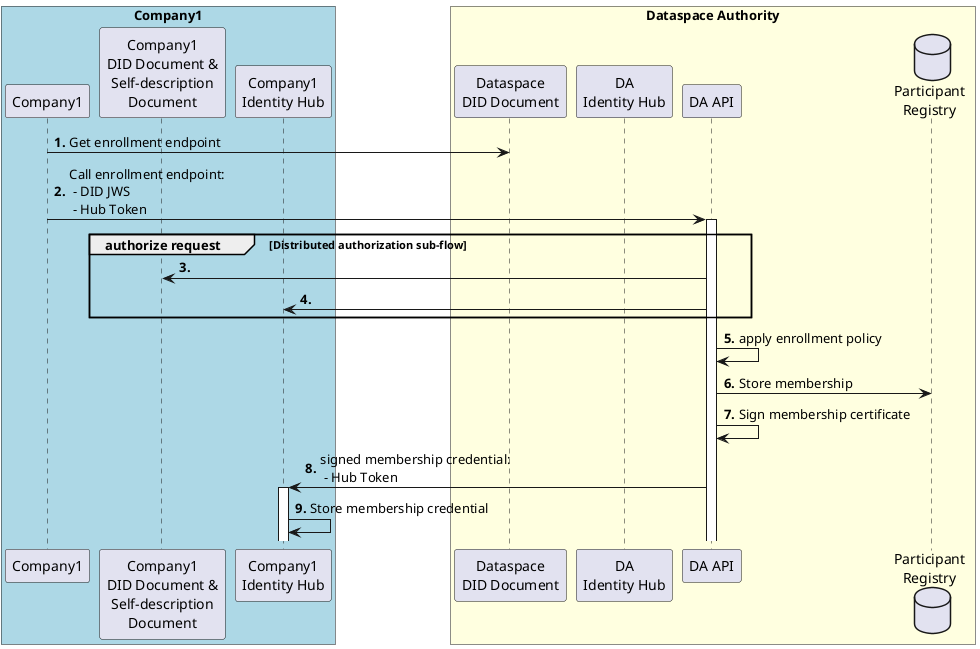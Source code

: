 @startuml
autonumber "<b>0'.'"
box "Company1" #LightBlue
Participant Company1
Participant "Company1\nDID Document &\nSelf-description\nDocument" as DID1
Participant "Company1\nIdentity Hub" as IDHUB1
end box
box "Dataspace Authority" #LightYellow
Participant "Dataspace\nDID Document" as DID0
Participant "DA\nIdentity Hub" as IDHUB0
Participant "DA API" as DA
Database "Participant\nRegistry" as Registry
end box

Company1 -> DID0: Get enrollment endpoint
Company1 -> DA ++: Call enrollment endpoint:\n - DID JWS\n - Hub Token
group authorize request [Distributed authorization sub-flow]
  DA -> DID1
  DA -> IDHUB1
end
DA -> DA: apply enrollment policy
DA -> Registry: Store membership
DA -> DA: Sign membership certificate
DA -> IDHUB1 ++: signed membership credential:\n - Hub Token
IDHUB1 -> IDHUB1: Store membership credential

@enduml